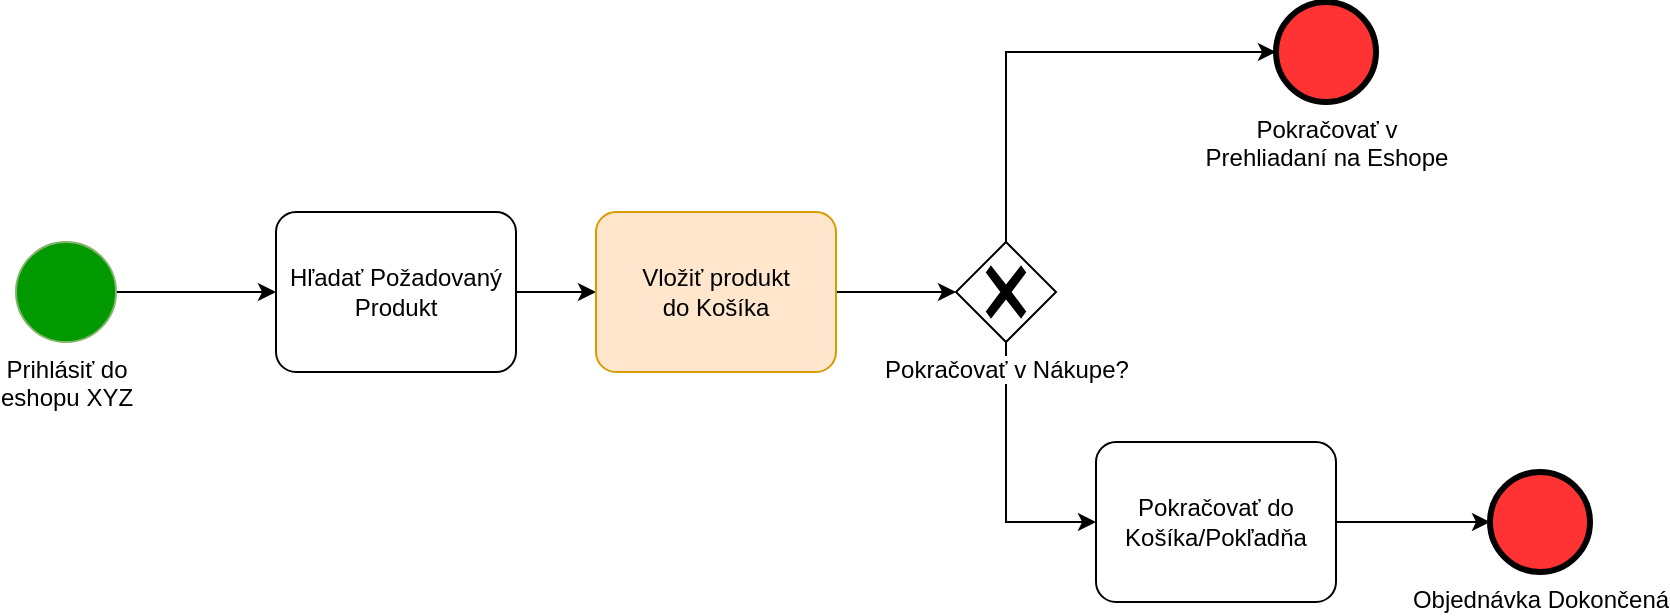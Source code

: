 <mxfile version="20.2.3" type="device"><diagram id="Bx9SeF3nh4AIIO0CA0KI" name="Proces Nákupu Eshop"><mxGraphModel dx="1195" dy="731" grid="1" gridSize="10" guides="1" tooltips="1" connect="1" arrows="1" fold="1" page="1" pageScale="1" pageWidth="1654" pageHeight="1169" math="0" shadow="0"><root><mxCell id="0"/><mxCell id="1" parent="0"/><mxCell id="M4iGdk9zFpgkx82gs1Ic-5" style="edgeStyle=orthogonalEdgeStyle;rounded=0;orthogonalLoop=1;jettySize=auto;html=1;exitX=1;exitY=0.5;exitDx=0;exitDy=0;exitPerimeter=0;entryX=0;entryY=0.5;entryDx=0;entryDy=0;entryPerimeter=0;" parent="1" source="_02Q_Hu_UEomyWVfOt0x-1" target="M4iGdk9zFpgkx82gs1Ic-4" edge="1"><mxGeometry relative="1" as="geometry"/></mxCell><mxCell id="_02Q_Hu_UEomyWVfOt0x-1" value="Prihlásiť do &lt;br&gt;eshopu XYZ" style="points=[[0.145,0.145,0],[0.5,0,0],[0.855,0.145,0],[1,0.5,0],[0.855,0.855,0],[0.5,1,0],[0.145,0.855,0],[0,0.5,0]];shape=mxgraph.bpmn.event;html=1;verticalLabelPosition=bottom;labelBackgroundColor=#ffffff;verticalAlign=top;align=center;perimeter=ellipsePerimeter;outlineConnect=0;aspect=fixed;outline=standard;symbol=general;fillColor=#009900;strokeColor=#82b366;" parent="1" vertex="1"><mxGeometry x="90" y="210" width="50" height="50" as="geometry"/></mxCell><mxCell id="M4iGdk9zFpgkx82gs1Ic-1" value="Objednávka Dokončená" style="points=[[0.145,0.145,0],[0.5,0,0],[0.855,0.145,0],[1,0.5,0],[0.855,0.855,0],[0.5,1,0],[0.145,0.855,0],[0,0.5,0]];shape=mxgraph.bpmn.event;html=1;verticalLabelPosition=bottom;labelBackgroundColor=#ffffff;verticalAlign=top;align=center;perimeter=ellipsePerimeter;outlineConnect=0;aspect=fixed;outline=end;symbol=terminate2;fillColor=#FF3333;" parent="1" vertex="1"><mxGeometry x="827" y="325" width="50" height="50" as="geometry"/></mxCell><mxCell id="M4iGdk9zFpgkx82gs1Ic-7" style="edgeStyle=orthogonalEdgeStyle;rounded=0;orthogonalLoop=1;jettySize=auto;html=1;exitX=1;exitY=0.5;exitDx=0;exitDy=0;exitPerimeter=0;entryX=0;entryY=0.5;entryDx=0;entryDy=0;entryPerimeter=0;" parent="1" source="M4iGdk9zFpgkx82gs1Ic-4" target="M4iGdk9zFpgkx82gs1Ic-6" edge="1"><mxGeometry relative="1" as="geometry"/></mxCell><mxCell id="M4iGdk9zFpgkx82gs1Ic-4" value="Hľadať Požadovaný Produkt" style="points=[[0.25,0,0],[0.5,0,0],[0.75,0,0],[1,0.25,0],[1,0.5,0],[1,0.75,0],[0.75,1,0],[0.5,1,0],[0.25,1,0],[0,0.75,0],[0,0.5,0],[0,0.25,0]];shape=mxgraph.bpmn.task;whiteSpace=wrap;rectStyle=rounded;size=10;html=1;taskMarker=abstract;" parent="1" vertex="1"><mxGeometry x="220" y="195" width="120" height="80" as="geometry"/></mxCell><mxCell id="M4iGdk9zFpgkx82gs1Ic-10" style="edgeStyle=orthogonalEdgeStyle;rounded=0;orthogonalLoop=1;jettySize=auto;html=1;exitX=1;exitY=0.5;exitDx=0;exitDy=0;exitPerimeter=0;entryX=0;entryY=0.5;entryDx=0;entryDy=0;entryPerimeter=0;" parent="1" source="M4iGdk9zFpgkx82gs1Ic-6" target="M4iGdk9zFpgkx82gs1Ic-9" edge="1"><mxGeometry relative="1" as="geometry"/></mxCell><mxCell id="M4iGdk9zFpgkx82gs1Ic-6" value="Vložiť produkt&lt;br&gt;do Košíka" style="points=[[0.25,0,0],[0.5,0,0],[0.75,0,0],[1,0.25,0],[1,0.5,0],[1,0.75,0],[0.75,1,0],[0.5,1,0],[0.25,1,0],[0,0.75,0],[0,0.5,0],[0,0.25,0]];shape=mxgraph.bpmn.task;whiteSpace=wrap;rectStyle=rounded;size=10;html=1;taskMarker=abstract;fillColor=#ffe6cc;strokeColor=#d79b00;" parent="1" vertex="1"><mxGeometry x="380" y="195" width="120" height="80" as="geometry"/></mxCell><mxCell id="M4iGdk9zFpgkx82gs1Ic-12" style="edgeStyle=orthogonalEdgeStyle;rounded=0;orthogonalLoop=1;jettySize=auto;html=1;exitX=0.5;exitY=1;exitDx=0;exitDy=0;exitPerimeter=0;entryX=0;entryY=0.5;entryDx=0;entryDy=0;entryPerimeter=0;" parent="1" source="M4iGdk9zFpgkx82gs1Ic-9" target="M4iGdk9zFpgkx82gs1Ic-11" edge="1"><mxGeometry relative="1" as="geometry"/></mxCell><mxCell id="M4iGdk9zFpgkx82gs1Ic-15" style="edgeStyle=orthogonalEdgeStyle;rounded=0;orthogonalLoop=1;jettySize=auto;html=1;exitX=0.5;exitY=0;exitDx=0;exitDy=0;exitPerimeter=0;entryX=0;entryY=0.5;entryDx=0;entryDy=0;entryPerimeter=0;" parent="1" source="M4iGdk9zFpgkx82gs1Ic-9" target="M4iGdk9zFpgkx82gs1Ic-14" edge="1"><mxGeometry relative="1" as="geometry"/></mxCell><mxCell id="M4iGdk9zFpgkx82gs1Ic-9" value="Pokračovať v Nákupe?" style="points=[[0.25,0.25,0],[0.5,0,0],[0.75,0.25,0],[1,0.5,0],[0.75,0.75,0],[0.5,1,0],[0.25,0.75,0],[0,0.5,0]];shape=mxgraph.bpmn.gateway2;html=1;verticalLabelPosition=bottom;labelBackgroundColor=#ffffff;verticalAlign=top;align=center;perimeter=rhombusPerimeter;outlineConnect=0;outline=none;symbol=none;gwType=exclusive;" parent="1" vertex="1"><mxGeometry x="560" y="210" width="50" height="50" as="geometry"/></mxCell><mxCell id="M4iGdk9zFpgkx82gs1Ic-13" style="edgeStyle=orthogonalEdgeStyle;rounded=0;orthogonalLoop=1;jettySize=auto;html=1;exitX=1;exitY=0.5;exitDx=0;exitDy=0;exitPerimeter=0;entryX=0;entryY=0.5;entryDx=0;entryDy=0;entryPerimeter=0;" parent="1" source="M4iGdk9zFpgkx82gs1Ic-11" target="M4iGdk9zFpgkx82gs1Ic-1" edge="1"><mxGeometry relative="1" as="geometry"/></mxCell><mxCell id="M4iGdk9zFpgkx82gs1Ic-11" value="Pokračovať do Košíka/Pokľadňa" style="points=[[0.25,0,0],[0.5,0,0],[0.75,0,0],[1,0.25,0],[1,0.5,0],[1,0.75,0],[0.75,1,0],[0.5,1,0],[0.25,1,0],[0,0.75,0],[0,0.5,0],[0,0.25,0]];shape=mxgraph.bpmn.task;whiteSpace=wrap;rectStyle=rounded;size=10;html=1;taskMarker=abstract;" parent="1" vertex="1"><mxGeometry x="630" y="310" width="120" height="80" as="geometry"/></mxCell><mxCell id="M4iGdk9zFpgkx82gs1Ic-14" value="Pokračovať v &lt;br&gt;Prehliadaní na Eshope" style="points=[[0.145,0.145,0],[0.5,0,0],[0.855,0.145,0],[1,0.5,0],[0.855,0.855,0],[0.5,1,0],[0.145,0.855,0],[0,0.5,0]];shape=mxgraph.bpmn.event;html=1;verticalLabelPosition=bottom;labelBackgroundColor=#ffffff;verticalAlign=top;align=center;perimeter=ellipsePerimeter;outlineConnect=0;aspect=fixed;outline=end;symbol=terminate2;fillColor=#FF3333;" parent="1" vertex="1"><mxGeometry x="720" y="90" width="50" height="50" as="geometry"/></mxCell></root></mxGraphModel></diagram></mxfile>